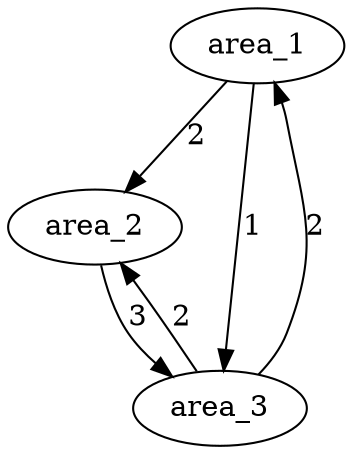 // test
digraph example {
	area_1 -> area_2 [label=2]
	area_2 -> area_3 [label=3]
	area_3 -> area_2 [label=2]
	area_3 -> area_1 [label=2]
	area_1 -> area_3 [label=1]
}
